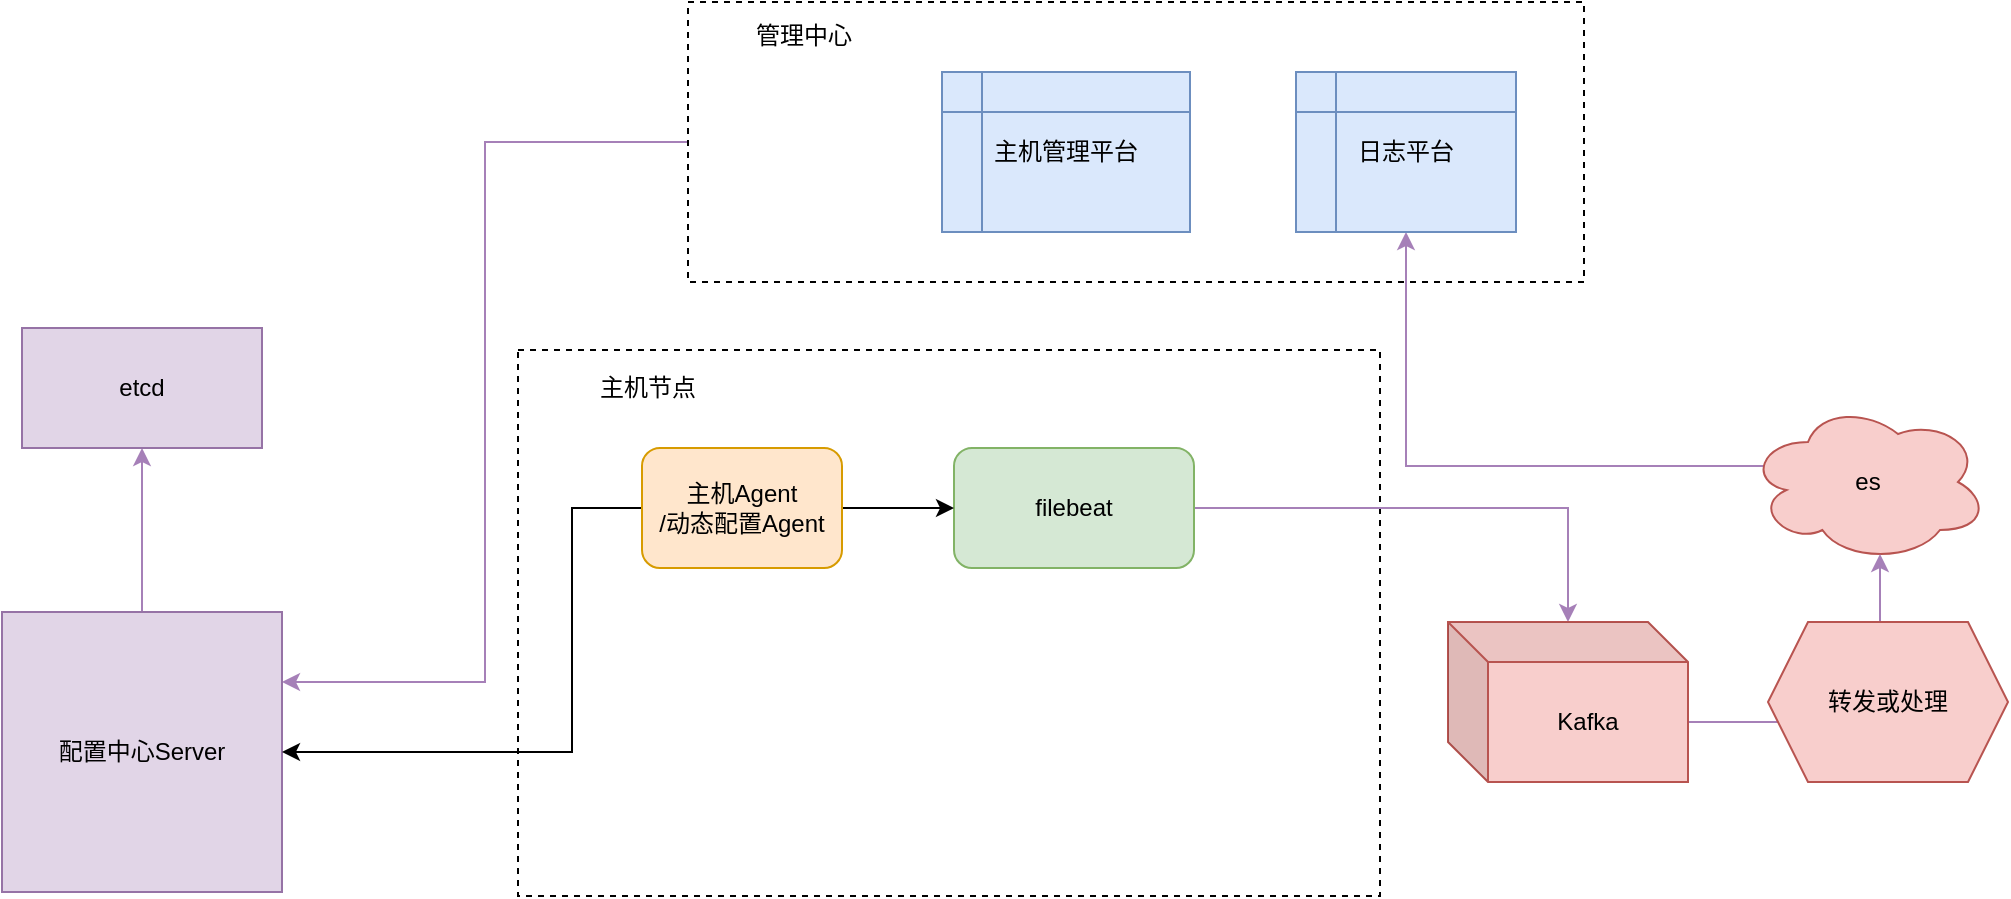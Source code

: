 <mxfile version="13.10.6" type="github">
  <diagram id="OABMhTI3b0GP39cpQIiX" name="Page-1">
    <mxGraphModel dx="1128" dy="591" grid="0" gridSize="10" guides="1" tooltips="1" connect="1" arrows="1" fold="1" page="1" pageScale="1" pageWidth="827" pageHeight="1169" math="0" shadow="0">
      <root>
        <mxCell id="0" />
        <mxCell id="1" parent="0" />
        <mxCell id="1BzoUXjY3kTclnEjUatC-49" value="" style="rounded=0;whiteSpace=wrap;html=1;strokeColor=#000000;dashed=1;" parent="1" vertex="1">
          <mxGeometry x="396" y="228" width="431" height="273" as="geometry" />
        </mxCell>
        <mxCell id="1BzoUXjY3kTclnEjUatC-42" style="edgeStyle=orthogonalEdgeStyle;rounded=0;orthogonalLoop=1;jettySize=auto;html=1;exitX=0;exitY=0.5;exitDx=0;exitDy=0;entryX=1;entryY=0.25;entryDx=0;entryDy=0;strokeColor=#A680B8;" parent="1" source="1BzoUXjY3kTclnEjUatC-39" target="1BzoUXjY3kTclnEjUatC-1" edge="1">
          <mxGeometry relative="1" as="geometry" />
        </mxCell>
        <mxCell id="1BzoUXjY3kTclnEjUatC-39" value="" style="rounded=0;whiteSpace=wrap;html=1;strokeColor=#000000;dashed=1;" parent="1" vertex="1">
          <mxGeometry x="481" y="54" width="448" height="140" as="geometry" />
        </mxCell>
        <mxCell id="1BzoUXjY3kTclnEjUatC-50" style="edgeStyle=orthogonalEdgeStyle;rounded=0;orthogonalLoop=1;jettySize=auto;html=1;exitX=0.5;exitY=0;exitDx=0;exitDy=0;entryX=0.5;entryY=1;entryDx=0;entryDy=0;strokeColor=#A680B8;" parent="1" source="1BzoUXjY3kTclnEjUatC-1" target="1BzoUXjY3kTclnEjUatC-13" edge="1">
          <mxGeometry relative="1" as="geometry" />
        </mxCell>
        <mxCell id="1BzoUXjY3kTclnEjUatC-1" value="配置中心Server" style="whiteSpace=wrap;html=1;aspect=fixed;fillColor=#e1d5e7;strokeColor=#9673a6;" parent="1" vertex="1">
          <mxGeometry x="138" y="359" width="140" height="140" as="geometry" />
        </mxCell>
        <mxCell id="1BzoUXjY3kTclnEjUatC-44" style="edgeStyle=orthogonalEdgeStyle;rounded=0;orthogonalLoop=1;jettySize=auto;html=1;exitX=1;exitY=0.5;exitDx=0;exitDy=0;strokeColor=#A680B8;" parent="1" source="1BzoUXjY3kTclnEjUatC-4" target="1BzoUXjY3kTclnEjUatC-43" edge="1">
          <mxGeometry relative="1" as="geometry" />
        </mxCell>
        <mxCell id="1BzoUXjY3kTclnEjUatC-4" value="filebeat" style="rounded=1;whiteSpace=wrap;html=1;fillColor=#d5e8d4;strokeColor=#82b366;" parent="1" vertex="1">
          <mxGeometry x="614" y="277" width="120" height="60" as="geometry" />
        </mxCell>
        <mxCell id="1BzoUXjY3kTclnEjUatC-11" value="主机节点" style="text;html=1;strokeColor=none;fillColor=none;align=center;verticalAlign=middle;whiteSpace=wrap;rounded=0;dashed=1;" parent="1" vertex="1">
          <mxGeometry x="414" y="237" width="94" height="20" as="geometry" />
        </mxCell>
        <mxCell id="1BzoUXjY3kTclnEjUatC-13" value="etcd" style="rounded=0;whiteSpace=wrap;html=1;fillColor=#e1d5e7;strokeColor=#9673a6;" parent="1" vertex="1">
          <mxGeometry x="148" y="217" width="120" height="60" as="geometry" />
        </mxCell>
        <mxCell id="1BzoUXjY3kTclnEjUatC-31" style="edgeStyle=orthogonalEdgeStyle;rounded=0;orthogonalLoop=1;jettySize=auto;html=1;exitX=0.07;exitY=0.4;exitDx=0;exitDy=0;exitPerimeter=0;entryX=0.5;entryY=1;entryDx=0;entryDy=0;strokeColor=#A680B8;" parent="1" source="1BzoUXjY3kTclnEjUatC-16" target="1BzoUXjY3kTclnEjUatC-21" edge="1">
          <mxGeometry relative="1" as="geometry" />
        </mxCell>
        <mxCell id="1BzoUXjY3kTclnEjUatC-16" value="es" style="ellipse;shape=cloud;whiteSpace=wrap;html=1;strokeColor=#b85450;fillColor=#f8cecc;" parent="1" vertex="1">
          <mxGeometry x="1011" y="254" width="120" height="80" as="geometry" />
        </mxCell>
        <mxCell id="1BzoUXjY3kTclnEjUatC-21" value="日志平台" style="shape=internalStorage;whiteSpace=wrap;html=1;backgroundOutline=1;strokeColor=#6c8ebf;fillColor=#dae8fc;" parent="1" vertex="1">
          <mxGeometry x="785" y="89" width="110" height="80" as="geometry" />
        </mxCell>
        <mxCell id="oQ9Hds3sEr1Gg1LyUPkT-1" style="edgeStyle=orthogonalEdgeStyle;rounded=0;orthogonalLoop=1;jettySize=auto;html=1;exitX=0;exitY=0.5;exitDx=0;exitDy=0;entryX=1;entryY=0.5;entryDx=0;entryDy=0;" parent="1" source="1BzoUXjY3kTclnEjUatC-23" target="1BzoUXjY3kTclnEjUatC-1" edge="1">
          <mxGeometry relative="1" as="geometry">
            <Array as="points">
              <mxPoint x="423" y="307" />
              <mxPoint x="423" y="429" />
            </Array>
          </mxGeometry>
        </mxCell>
        <mxCell id="oQ9Hds3sEr1Gg1LyUPkT-3" style="edgeStyle=orthogonalEdgeStyle;rounded=0;orthogonalLoop=1;jettySize=auto;html=1;exitX=1;exitY=0.5;exitDx=0;exitDy=0;entryX=0;entryY=0.5;entryDx=0;entryDy=0;" parent="1" source="1BzoUXjY3kTclnEjUatC-23" target="1BzoUXjY3kTclnEjUatC-4" edge="1">
          <mxGeometry relative="1" as="geometry" />
        </mxCell>
        <mxCell id="1BzoUXjY3kTclnEjUatC-23" value="主机Agent&lt;br&gt;/动态配置Agent" style="rounded=1;whiteSpace=wrap;html=1;strokeColor=#d79b00;fillColor=#ffe6cc;" parent="1" vertex="1">
          <mxGeometry x="458" y="277" width="100" height="60" as="geometry" />
        </mxCell>
        <mxCell id="1BzoUXjY3kTclnEjUatC-41" value="管理中心" style="text;html=1;strokeColor=none;fillColor=none;align=center;verticalAlign=middle;whiteSpace=wrap;rounded=0;" parent="1" vertex="1">
          <mxGeometry x="484" y="61" width="110" height="20" as="geometry" />
        </mxCell>
        <mxCell id="1BzoUXjY3kTclnEjUatC-46" style="edgeStyle=orthogonalEdgeStyle;rounded=0;orthogonalLoop=1;jettySize=auto;html=1;exitX=0;exitY=0;exitDx=120;exitDy=50;exitPerimeter=0;entryX=0.55;entryY=0.95;entryDx=0;entryDy=0;entryPerimeter=0;strokeColor=#A680B8;" parent="1" source="1BzoUXjY3kTclnEjUatC-43" target="1BzoUXjY3kTclnEjUatC-16" edge="1">
          <mxGeometry relative="1" as="geometry" />
        </mxCell>
        <mxCell id="1BzoUXjY3kTclnEjUatC-43" value="Kafka" style="shape=cube;whiteSpace=wrap;html=1;boundedLbl=1;backgroundOutline=1;darkOpacity=0.05;darkOpacity2=0.1;strokeColor=#b85450;fillColor=#f8cecc;" parent="1" vertex="1">
          <mxGeometry x="861" y="364" width="120" height="80" as="geometry" />
        </mxCell>
        <mxCell id="1BzoUXjY3kTclnEjUatC-47" value="转发或处理" style="shape=hexagon;perimeter=hexagonPerimeter2;whiteSpace=wrap;html=1;fixedSize=1;strokeColor=#b85450;fillColor=#f8cecc;" parent="1" vertex="1">
          <mxGeometry x="1021" y="364" width="120" height="80" as="geometry" />
        </mxCell>
        <mxCell id="1BzoUXjY3kTclnEjUatC-48" value="&lt;span&gt;主机管理平台&lt;/span&gt;" style="shape=internalStorage;whiteSpace=wrap;html=1;backgroundOutline=1;strokeColor=#6c8ebf;fillColor=#dae8fc;" parent="1" vertex="1">
          <mxGeometry x="608" y="89" width="124" height="80" as="geometry" />
        </mxCell>
      </root>
    </mxGraphModel>
  </diagram>
</mxfile>
